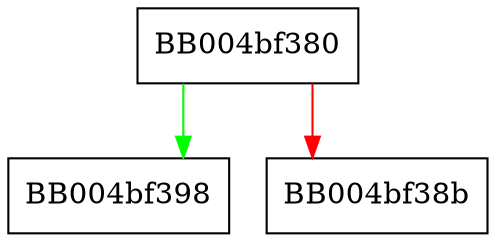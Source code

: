 digraph ossl_quic_stream_map_notify_reset_stream_acked {
  node [shape="box"];
  graph [splines=ortho];
  BB004bf380 -> BB004bf398 [color="green"];
  BB004bf380 -> BB004bf38b [color="red"];
}